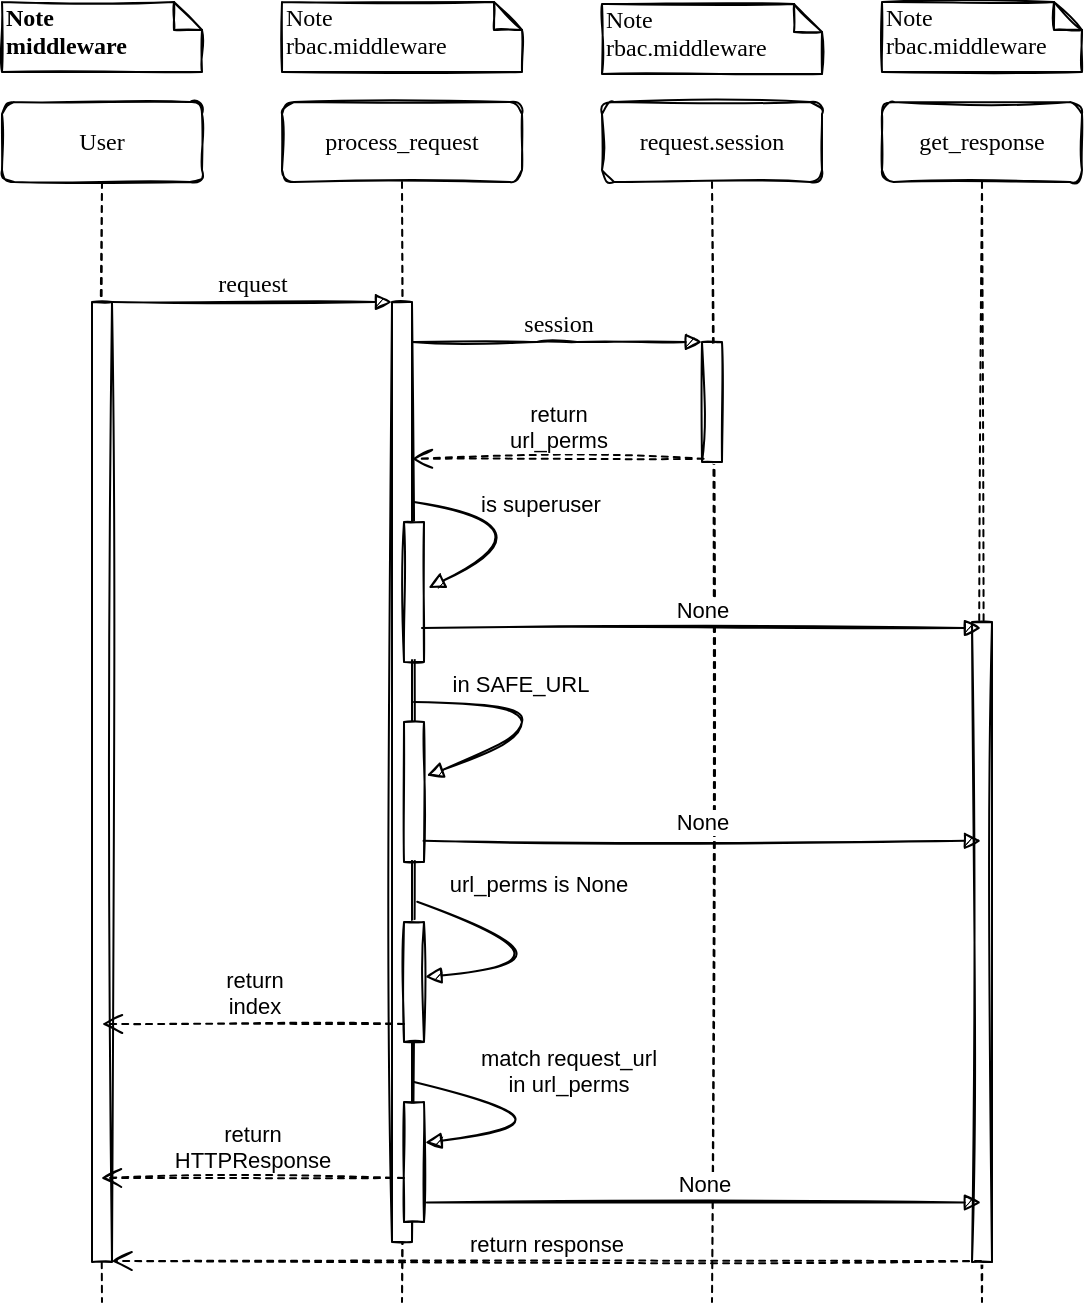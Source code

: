 <mxfile version="14.6.6" type="github">
  <diagram name="Page-1" id="13e1069c-82ec-6db2-03f1-153e76fe0fe0">
    <mxGraphModel dx="990" dy="548" grid="1" gridSize="10" guides="1" tooltips="1" connect="1" arrows="1" fold="1" page="1" pageScale="1" pageWidth="1100" pageHeight="850" background="#ffffff" math="0" shadow="0">
      <root>
        <mxCell id="0" />
        <mxCell id="1" parent="0" />
        <mxCell id="7baba1c4bc27f4b0-2" value="process_request" style="shape=umlLifeline;perimeter=lifelinePerimeter;whiteSpace=wrap;html=1;container=1;collapsible=0;recursiveResize=0;outlineConnect=0;rounded=1;shadow=0;comic=0;labelBackgroundColor=none;strokeWidth=1;fontFamily=Verdana;fontSize=12;align=center;sketch=1;" parent="1" vertex="1">
          <mxGeometry x="240" y="80" width="120" height="600" as="geometry" />
        </mxCell>
        <mxCell id="7baba1c4bc27f4b0-10" value="" style="html=1;points=[];perimeter=orthogonalPerimeter;rounded=0;shadow=0;comic=0;labelBackgroundColor=none;strokeWidth=1;fontFamily=Verdana;fontSize=12;align=center;sketch=1;" parent="7baba1c4bc27f4b0-2" vertex="1">
          <mxGeometry x="55" y="100" width="10" height="470" as="geometry" />
        </mxCell>
        <mxCell id="pkjFX4-xkEMupMF3P2d9-3" value="" style="html=1;points=[];perimeter=orthogonalPerimeter;sketch=1;" vertex="1" parent="7baba1c4bc27f4b0-2">
          <mxGeometry x="61" y="210" width="10" height="70" as="geometry" />
        </mxCell>
        <mxCell id="pkjFX4-xkEMupMF3P2d9-4" value="is superuser" style="html=1;verticalAlign=bottom;endArrow=block;entryX=1.22;entryY=0.471;entryDx=0;entryDy=0;entryPerimeter=0;curved=1;sketch=1;" edge="1" parent="7baba1c4bc27f4b0-2" target="pkjFX4-xkEMupMF3P2d9-3">
          <mxGeometry x="-0.14" y="-1" width="80" relative="1" as="geometry">
            <mxPoint x="66" y="200" as="sourcePoint" />
            <mxPoint x="140" y="200" as="targetPoint" />
            <Array as="points">
              <mxPoint x="140" y="210" />
            </Array>
            <mxPoint as="offset" />
          </mxGeometry>
        </mxCell>
        <mxCell id="pkjFX4-xkEMupMF3P2d9-5" value="" style="html=1;points=[];perimeter=orthogonalPerimeter;sketch=1;" vertex="1" parent="7baba1c4bc27f4b0-2">
          <mxGeometry x="61" y="310" width="10" height="70" as="geometry" />
        </mxCell>
        <mxCell id="pkjFX4-xkEMupMF3P2d9-6" value="in SAFE_URL" style="html=1;verticalAlign=bottom;endArrow=block;curved=1;entryX=1.14;entryY=0.382;entryDx=0;entryDy=0;entryPerimeter=0;sketch=1;" edge="1" parent="7baba1c4bc27f4b0-2" target="pkjFX4-xkEMupMF3P2d9-5">
          <mxGeometry x="-0.147" width="80" relative="1" as="geometry">
            <mxPoint x="66" y="300" as="sourcePoint" />
            <mxPoint x="140" y="300" as="targetPoint" />
            <Array as="points">
              <mxPoint x="120" y="300" />
              <mxPoint x="120" y="320" />
            </Array>
            <mxPoint as="offset" />
          </mxGeometry>
        </mxCell>
        <mxCell id="pkjFX4-xkEMupMF3P2d9-7" value="" style="html=1;points=[];perimeter=orthogonalPerimeter;sketch=1;" vertex="1" parent="7baba1c4bc27f4b0-2">
          <mxGeometry x="61" y="410" width="10" height="60" as="geometry" />
        </mxCell>
        <mxCell id="pkjFX4-xkEMupMF3P2d9-9" value="url_perms is None" style="html=1;verticalAlign=bottom;startArrow=none;startFill=0;endArrow=block;startSize=8;entryX=1.06;entryY=0.457;entryDx=0;entryDy=0;entryPerimeter=0;curved=1;exitX=1.26;exitY=0.638;exitDx=0;exitDy=0;exitPerimeter=0;sketch=1;" edge="1" parent="7baba1c4bc27f4b0-2" source="7baba1c4bc27f4b0-10" target="pkjFX4-xkEMupMF3P2d9-7">
          <mxGeometry x="-0.38" y="19" width="60" relative="1" as="geometry">
            <mxPoint x="70" y="400" as="sourcePoint" />
            <mxPoint x="130" y="400" as="targetPoint" />
            <Array as="points">
              <mxPoint x="160" y="430" />
            </Array>
            <mxPoint as="offset" />
          </mxGeometry>
        </mxCell>
        <mxCell id="pkjFX4-xkEMupMF3P2d9-11" value="" style="html=1;points=[];perimeter=orthogonalPerimeter;sketch=1;" vertex="1" parent="7baba1c4bc27f4b0-2">
          <mxGeometry x="61" y="500" width="10" height="60" as="geometry" />
        </mxCell>
        <mxCell id="pkjFX4-xkEMupMF3P2d9-12" value="match request_url&lt;br&gt;in url_perms" style="html=1;verticalAlign=bottom;endArrow=block;curved=1;entryX=1.06;entryY=0.338;entryDx=0;entryDy=0;entryPerimeter=0;sketch=1;" edge="1" parent="7baba1c4bc27f4b0-2" target="pkjFX4-xkEMupMF3P2d9-11">
          <mxGeometry x="-0.163" y="6" width="80" relative="1" as="geometry">
            <mxPoint x="66" y="490" as="sourcePoint" />
            <mxPoint x="140" y="490" as="targetPoint" />
            <Array as="points">
              <mxPoint x="160" y="510" />
            </Array>
            <mxPoint as="offset" />
          </mxGeometry>
        </mxCell>
        <mxCell id="7baba1c4bc27f4b0-3" value="request.session" style="shape=umlLifeline;perimeter=lifelinePerimeter;whiteSpace=wrap;html=1;container=1;collapsible=0;recursiveResize=0;outlineConnect=0;rounded=1;shadow=0;comic=0;labelBackgroundColor=none;strokeWidth=1;fontFamily=Verdana;fontSize=12;align=center;sketch=1;" parent="1" vertex="1">
          <mxGeometry x="400" y="80" width="110" height="600" as="geometry" />
        </mxCell>
        <mxCell id="7baba1c4bc27f4b0-13" value="" style="html=1;points=[];perimeter=orthogonalPerimeter;rounded=0;shadow=0;comic=0;labelBackgroundColor=none;strokeWidth=1;fontFamily=Verdana;fontSize=12;align=center;sketch=1;" parent="7baba1c4bc27f4b0-3" vertex="1">
          <mxGeometry x="50" y="120" width="10" height="60" as="geometry" />
        </mxCell>
        <mxCell id="7baba1c4bc27f4b0-4" value="get_response" style="shape=umlLifeline;perimeter=lifelinePerimeter;whiteSpace=wrap;html=1;container=1;collapsible=0;recursiveResize=0;outlineConnect=0;rounded=1;shadow=0;comic=0;labelBackgroundColor=none;strokeWidth=1;fontFamily=Verdana;fontSize=12;align=center;sketch=1;" parent="1" vertex="1">
          <mxGeometry x="540" y="80" width="100" height="600" as="geometry" />
        </mxCell>
        <mxCell id="7baba1c4bc27f4b0-8" value="User" style="shape=umlLifeline;perimeter=lifelinePerimeter;whiteSpace=wrap;html=1;container=1;collapsible=0;recursiveResize=0;outlineConnect=0;rounded=1;shadow=0;comic=0;labelBackgroundColor=none;strokeWidth=1;fontFamily=Verdana;fontSize=12;align=center;sketch=1;" parent="1" vertex="1">
          <mxGeometry x="100" y="80" width="100" height="600" as="geometry" />
        </mxCell>
        <mxCell id="7baba1c4bc27f4b0-9" value="" style="html=1;points=[];perimeter=orthogonalPerimeter;rounded=0;shadow=0;comic=0;labelBackgroundColor=none;strokeWidth=1;fontFamily=Verdana;fontSize=12;align=center;sketch=1;" parent="7baba1c4bc27f4b0-8" vertex="1">
          <mxGeometry x="45" y="100" width="10" height="480" as="geometry" />
        </mxCell>
        <mxCell id="7baba1c4bc27f4b0-16" value="" style="html=1;points=[];perimeter=orthogonalPerimeter;rounded=0;shadow=0;comic=0;labelBackgroundColor=none;strokeWidth=1;fontFamily=Verdana;fontSize=12;align=center;sketch=1;" parent="1" vertex="1">
          <mxGeometry x="585" y="340" width="10" height="320" as="geometry" />
        </mxCell>
        <mxCell id="7baba1c4bc27f4b0-11" value="request" style="html=1;verticalAlign=bottom;endArrow=block;entryX=0;entryY=0;labelBackgroundColor=none;fontFamily=Verdana;fontSize=12;edgeStyle=elbowEdgeStyle;elbow=vertical;sketch=1;" parent="1" source="7baba1c4bc27f4b0-9" target="7baba1c4bc27f4b0-10" edge="1">
          <mxGeometry relative="1" as="geometry">
            <mxPoint x="220" y="190" as="sourcePoint" />
          </mxGeometry>
        </mxCell>
        <mxCell id="7baba1c4bc27f4b0-14" value="session" style="html=1;verticalAlign=bottom;endArrow=block;entryX=0;entryY=0;labelBackgroundColor=none;fontFamily=Verdana;fontSize=12;edgeStyle=elbowEdgeStyle;elbow=vertical;sketch=1;" parent="1" source="7baba1c4bc27f4b0-10" target="7baba1c4bc27f4b0-13" edge="1">
          <mxGeometry relative="1" as="geometry">
            <mxPoint x="370" y="200" as="sourcePoint" />
          </mxGeometry>
        </mxCell>
        <mxCell id="7baba1c4bc27f4b0-40" value="&lt;b&gt;Note&lt;br&gt;middleware&lt;/b&gt;" style="shape=note;whiteSpace=wrap;html=1;size=14;verticalAlign=top;align=left;spacingTop=-6;rounded=0;shadow=0;comic=0;labelBackgroundColor=none;strokeWidth=1;fontFamily=Verdana;fontSize=12;sketch=1;" parent="1" vertex="1">
          <mxGeometry x="100" y="30" width="100" height="35" as="geometry" />
        </mxCell>
        <mxCell id="7baba1c4bc27f4b0-41" value="Note&lt;br&gt;rbac.middleware" style="shape=note;whiteSpace=wrap;html=1;size=14;verticalAlign=top;align=left;spacingTop=-6;rounded=0;shadow=0;comic=0;labelBackgroundColor=none;strokeWidth=1;fontFamily=Verdana;fontSize=12;sketch=1;" parent="1" vertex="1">
          <mxGeometry x="240" y="30" width="120" height="35" as="geometry" />
        </mxCell>
        <mxCell id="7baba1c4bc27f4b0-42" value="Note&lt;br&gt;rbac.middleware" style="shape=note;whiteSpace=wrap;html=1;size=14;verticalAlign=top;align=left;spacingTop=-6;rounded=0;shadow=0;comic=0;labelBackgroundColor=none;strokeWidth=1;fontFamily=Verdana;fontSize=12;sketch=1;" parent="1" vertex="1">
          <mxGeometry x="400" y="31" width="110" height="35" as="geometry" />
        </mxCell>
        <mxCell id="7baba1c4bc27f4b0-43" value="Note&lt;br&gt;rbac.middleware" style="shape=note;whiteSpace=wrap;html=1;size=14;verticalAlign=top;align=left;spacingTop=-6;rounded=0;shadow=0;comic=0;labelBackgroundColor=none;strokeWidth=1;fontFamily=Verdana;fontSize=12;sketch=1;" parent="1" vertex="1">
          <mxGeometry x="540" y="30" width="100" height="35" as="geometry" />
        </mxCell>
        <mxCell id="pkjFX4-xkEMupMF3P2d9-1" value="return&lt;br&gt;url_perms" style="html=1;verticalAlign=bottom;endArrow=open;dashed=1;endSize=8;exitX=0.08;exitY=0.49;exitDx=0;exitDy=0;exitPerimeter=0;sketch=1;" edge="1" parent="1">
          <mxGeometry relative="1" as="geometry">
            <mxPoint x="450.8" y="258.4" as="sourcePoint" />
            <mxPoint x="305" y="258.4" as="targetPoint" />
          </mxGeometry>
        </mxCell>
        <mxCell id="pkjFX4-xkEMupMF3P2d9-10" value="return&lt;br&gt;index" style="html=1;verticalAlign=bottom;endArrow=open;dashed=1;endSize=8;sketch=1;" edge="1" parent="1" target="7baba1c4bc27f4b0-8">
          <mxGeometry relative="1" as="geometry">
            <mxPoint x="301" y="541" as="sourcePoint" />
            <mxPoint x="170" y="541" as="targetPoint" />
          </mxGeometry>
        </mxCell>
        <mxCell id="pkjFX4-xkEMupMF3P2d9-13" value="return&lt;br&gt;HTTPResponse" style="html=1;verticalAlign=bottom;endArrow=open;dashed=1;endSize=8;sketch=1;" edge="1" parent="1">
          <mxGeometry relative="1" as="geometry">
            <mxPoint x="301" y="618" as="sourcePoint" />
            <mxPoint x="149.5" y="618" as="targetPoint" />
          </mxGeometry>
        </mxCell>
        <mxCell id="pkjFX4-xkEMupMF3P2d9-14" value="None" style="html=1;verticalAlign=bottom;endArrow=block;exitX=0.9;exitY=0.757;exitDx=0;exitDy=0;exitPerimeter=0;sketch=1;" edge="1" parent="1" source="pkjFX4-xkEMupMF3P2d9-3" target="7baba1c4bc27f4b0-4">
          <mxGeometry width="80" relative="1" as="geometry">
            <mxPoint x="350" y="340" as="sourcePoint" />
            <mxPoint x="430" y="340" as="targetPoint" />
          </mxGeometry>
        </mxCell>
        <mxCell id="pkjFX4-xkEMupMF3P2d9-15" value="None" style="html=1;verticalAlign=bottom;endArrow=block;exitX=0.98;exitY=0.849;exitDx=0;exitDy=0;exitPerimeter=0;sketch=1;" edge="1" parent="1" source="pkjFX4-xkEMupMF3P2d9-5" target="7baba1c4bc27f4b0-4">
          <mxGeometry width="80" relative="1" as="geometry">
            <mxPoint x="320" y="450" as="sourcePoint" />
            <mxPoint x="560" y="450" as="targetPoint" />
          </mxGeometry>
        </mxCell>
        <mxCell id="pkjFX4-xkEMupMF3P2d9-16" value="None" style="html=1;verticalAlign=bottom;endArrow=block;exitX=1.14;exitY=0.837;exitDx=0;exitDy=0;exitPerimeter=0;sketch=1;" edge="1" parent="1" source="pkjFX4-xkEMupMF3P2d9-11" target="7baba1c4bc27f4b0-4">
          <mxGeometry width="80" relative="1" as="geometry">
            <mxPoint x="320" y="630" as="sourcePoint" />
            <mxPoint x="560" y="630" as="targetPoint" />
          </mxGeometry>
        </mxCell>
        <mxCell id="pkjFX4-xkEMupMF3P2d9-17" value="return response" style="html=1;verticalAlign=bottom;endArrow=open;dashed=1;endSize=8;entryX=0.98;entryY=0.999;entryDx=0;entryDy=0;entryPerimeter=0;sketch=1;" edge="1" parent="1" source="7baba1c4bc27f4b0-4" target="7baba1c4bc27f4b0-9">
          <mxGeometry relative="1" as="geometry">
            <mxPoint x="570" y="650" as="sourcePoint" />
            <mxPoint x="490" y="650" as="targetPoint" />
          </mxGeometry>
        </mxCell>
      </root>
    </mxGraphModel>
  </diagram>
</mxfile>
